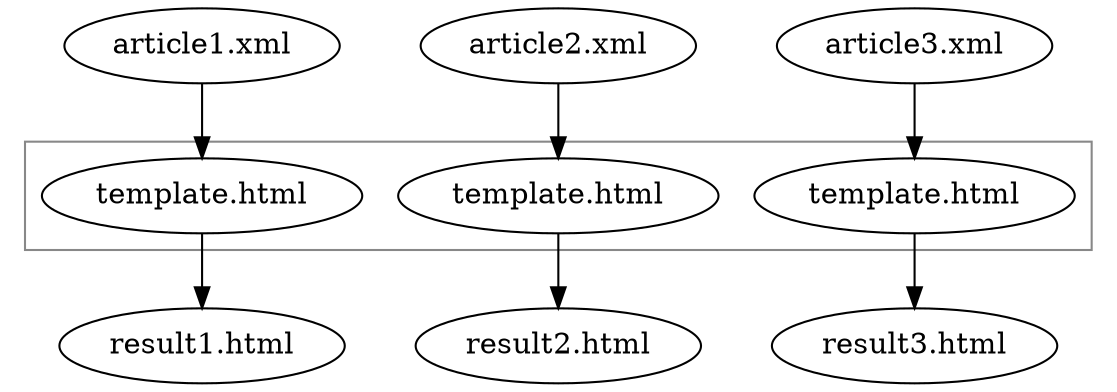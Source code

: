 digraph {
	a1 -> t1 -> r1;
	a2 -> t2 -> r2;
	a3 -> t3 -> r3;
	a1[label="article1.xml"];
	a2[label="article2.xml"];
	a3[label="article3.xml"];
	subgraph cluster0 {
		color="#888888";
		t1[label="template.html"];
		t2[label="template.html"];
		t3[label="template.html"];
	}
	r1[label="result1.html"];
	r2[label="result2.html"];
	r3[label="result3.html"];
}
